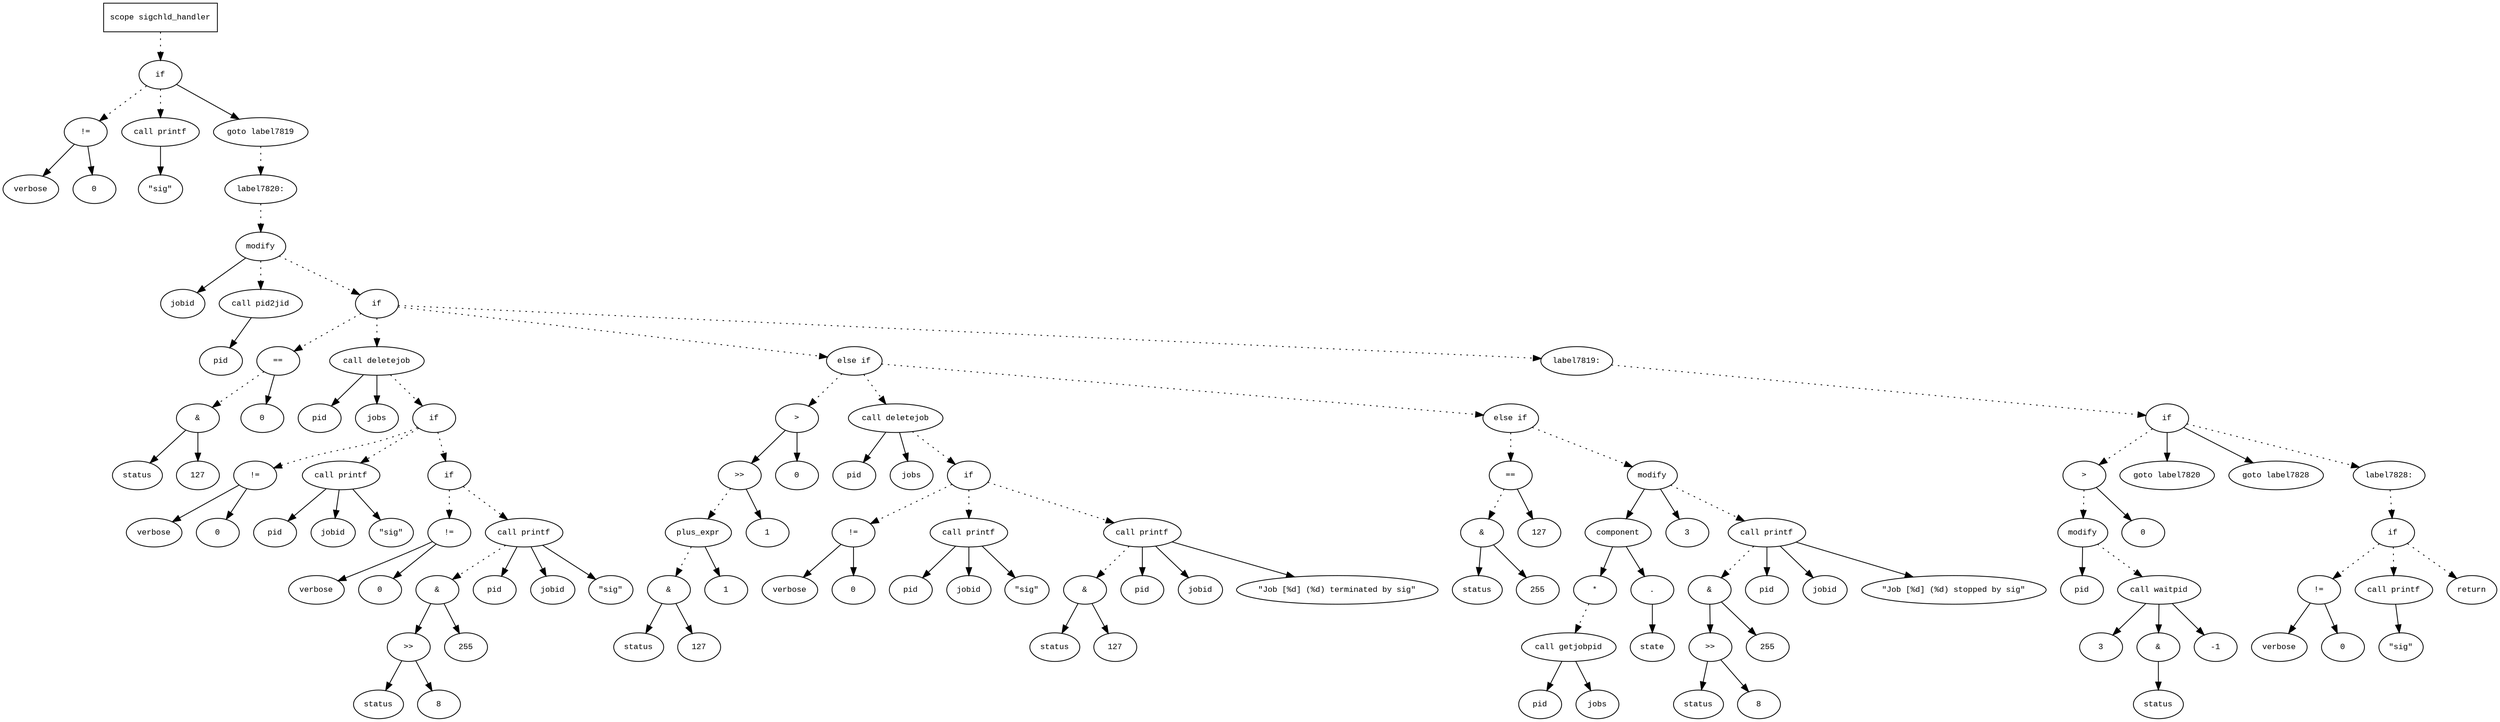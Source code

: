 digraph AST {
  graph [fontname="Times New Roman",fontsize=10];
  node  [fontname="Courier New",fontsize=10];
  edge  [fontname="Times New Roman",fontsize=10];

  node1 [label="scope sigchld_handler",shape=box];
  node2 [label="if",shape=ellipse];
  node1 -> node2 [style=dotted];
  node3 [label="!=",shape=ellipse];
  node4 [label="verbose",shape=ellipse];
  node3 -> node4;
  node5 [label="0",shape=ellipse];
  node3 -> node5;
  node2 -> node3 [style=dotted];
  node6 [label="call printf",shape=ellipse];
  node7 [label="\"sig\"",shape=ellipse];
  node6 -> node7;
  node2 -> node6 [style=dotted];
  node8 [label="goto label7819",shape=ellipse];
  node2 -> node8;
  node9 [label="label7820:",shape=ellipse];
  node8 -> node9 [style=dotted];
  node10 [label="modify",shape=ellipse];
  node11 [label="jobid",shape=ellipse];
  node10 -> node11;
  node12 [label="call pid2jid",shape=ellipse];
  node13 [label="pid",shape=ellipse];
  node12 -> node13;
  node10 -> node12 [style=dotted];
  node9 -> node10 [style=dotted];
  node14 [label="if",shape=ellipse];
  node10 -> node14 [style=dotted];
  node15 [label="==",shape=ellipse];
  node16 [label="&",shape=ellipse];
  node17 [label="status",shape=ellipse];
  node16 -> node17;
  node18 [label="127",shape=ellipse];
  node16 -> node18;
  node15 -> node16 [style=dotted];
  node19 [label="0",shape=ellipse];
  node15 -> node19;
  node14 -> node15 [style=dotted];
  node20 [label="call deletejob",shape=ellipse];
  node21 [label="pid",shape=ellipse];
  node20 -> node21;
  node22 [label="jobs",shape=ellipse];
  node20 -> node22;
  node14 -> node20 [style=dotted];
  node23 [label="if",shape=ellipse];
  node20 -> node23 [style=dotted];
  node24 [label="!=",shape=ellipse];
  node25 [label="verbose",shape=ellipse];
  node24 -> node25;
  node26 [label="0",shape=ellipse];
  node24 -> node26;
  node23 -> node24 [style=dotted];
  node27 [label="call printf",shape=ellipse];
  node28 [label="pid",shape=ellipse];
  node27 -> node28;
  node29 [label="jobid",shape=ellipse];
  node27 -> node29;
  node30 [label="\"sig\"",shape=ellipse];
  node27 -> node30;
  node23 -> node27 [style=dotted];
  node31 [label="if",shape=ellipse];
  node23 -> node31 [style=dotted];
  node32 [label="!=",shape=ellipse];
  node33 [label="verbose",shape=ellipse];
  node32 -> node33;
  node34 [label="0",shape=ellipse];
  node32 -> node34;
  node31 -> node32 [style=dotted];
  node35 [label="call printf",shape=ellipse];
  node36 [label="&",shape=ellipse];
  node37 [label=">>",shape=ellipse];
  node38 [label="status",shape=ellipse];
  node37 -> node38;
  node39 [label="8",shape=ellipse];
  node37 -> node39;
  node36 -> node37;
  node40 [label="255",shape=ellipse];
  node36 -> node40;
  node35 -> node36 [style=dotted];
  node41 [label="pid",shape=ellipse];
  node35 -> node41;
  node42 [label="jobid",shape=ellipse];
  node35 -> node42;
  node43 [label="\"sig\"",shape=ellipse];
  node35 -> node43;
  node31 -> node35 [style=dotted];
  node44 [label="else if",shape=ellipse];
  node14 -> node44 [style=dotted];
  node45 [label=">",shape=ellipse];
  node46 [label=">>",shape=ellipse];
  node47 [label="plus_expr",shape=ellipse];
  node48 [label="&",shape=ellipse];
  node49 [label="status",shape=ellipse];
  node48 -> node49;
  node50 [label="127",shape=ellipse];
  node48 -> node50;
  node47 -> node48 [style=dotted];
  node51 [label="1",shape=ellipse];
  node47 -> node51;
  node46 -> node47 [style=dotted];
  node52 [label="1",shape=ellipse];
  node46 -> node52;
  node45 -> node46;
  node53 [label="0",shape=ellipse];
  node45 -> node53;
  node44 -> node45 [style=dotted];
  node54 [label="call deletejob",shape=ellipse];
  node55 [label="pid",shape=ellipse];
  node54 -> node55;
  node56 [label="jobs",shape=ellipse];
  node54 -> node56;
  node44 -> node54 [style=dotted];
  node57 [label="if",shape=ellipse];
  node54 -> node57 [style=dotted];
  node58 [label="!=",shape=ellipse];
  node59 [label="verbose",shape=ellipse];
  node58 -> node59;
  node60 [label="0",shape=ellipse];
  node58 -> node60;
  node57 -> node58 [style=dotted];
  node61 [label="call printf",shape=ellipse];
  node62 [label="pid",shape=ellipse];
  node61 -> node62;
  node63 [label="jobid",shape=ellipse];
  node61 -> node63;
  node64 [label="\"sig\"",shape=ellipse];
  node61 -> node64;
  node57 -> node61 [style=dotted];
  node65 [label="call printf",shape=ellipse];
  node66 [label="&",shape=ellipse];
  node67 [label="status",shape=ellipse];
  node66 -> node67;
  node68 [label="127",shape=ellipse];
  node66 -> node68;
  node65 -> node66 [style=dotted];
  node69 [label="pid",shape=ellipse];
  node65 -> node69;
  node70 [label="jobid",shape=ellipse];
  node65 -> node70;
  node71 [label="\"Job [%d] (%d) terminated by sig\"",shape=ellipse];
  node65 -> node71;
  node57 -> node65 [style=dotted];
  node72 [label="else if",shape=ellipse];
  node44 -> node72 [style=dotted];
  node73 [label="==",shape=ellipse];
  node74 [label="&",shape=ellipse];
  node75 [label="status",shape=ellipse];
  node74 -> node75;
  node76 [label="255",shape=ellipse];
  node74 -> node76;
  node73 -> node74 [style=dotted];
  node77 [label="127",shape=ellipse];
  node73 -> node77;
  node72 -> node73 [style=dotted];
  node78 [label="modify",shape=ellipse];
  node79 [label="component",shape=ellipse];
  node78 -> node79;
  node80 [label="*",shape=ellipse];
  node81 [label="call getjobpid",shape=ellipse];
  node82 [label="pid",shape=ellipse];
  node81 -> node82;
  node83 [label="jobs",shape=ellipse];
  node81 -> node83;
  node80 -> node81 [style=dotted];
  node79 -> node80;
  node84 [label=".",shape=ellipse];
  node79 -> node84;
  node85 [label="state",shape=ellipse];
  node84 -> node85;
  node86 [label="3",shape=ellipse];
  node78 -> node86;
  node72 -> node78 [style=dotted];
  node87 [label="call printf",shape=ellipse];
  node88 [label="&",shape=ellipse];
  node89 [label=">>",shape=ellipse];
  node90 [label="status",shape=ellipse];
  node89 -> node90;
  node91 [label="8",shape=ellipse];
  node89 -> node91;
  node88 -> node89;
  node92 [label="255",shape=ellipse];
  node88 -> node92;
  node87 -> node88 [style=dotted];
  node93 [label="pid",shape=ellipse];
  node87 -> node93;
  node94 [label="jobid",shape=ellipse];
  node87 -> node94;
  node95 [label="\"Job [%d] (%d) stopped by sig\"",shape=ellipse];
  node87 -> node95;
  node78 -> node87 [style=dotted];
  node96 [label="label7819:",shape=ellipse];
  node14 -> node96 [style=dotted];
  node97 [label="if",shape=ellipse];
  node96 -> node97 [style=dotted];
  node98 [label=">",shape=ellipse];
  node99 [label="modify",shape=ellipse];
  node100 [label="pid",shape=ellipse];
  node99 -> node100;
  node101 [label="call waitpid",shape=ellipse];
  node102 [label="3",shape=ellipse];
  node101 -> node102;
  node103 [label="&",shape=ellipse];
  node101 -> node103;
  node104 [label="status",shape=ellipse];
  node103 -> node104;
  node105 [label="-1",shape=ellipse];
  node101 -> node105;
  node99 -> node101 [style=dotted];
  node98 -> node99 [style=dotted];
  node106 [label="0",shape=ellipse];
  node98 -> node106;
  node97 -> node98 [style=dotted];
  node107 [label="goto label7820",shape=ellipse];
  node97 -> node107;
  node108 [label="goto label7828",shape=ellipse];
  node97 -> node108;
  node109 [label="label7828:",shape=ellipse];
  node97 -> node109 [style=dotted];
  node110 [label="if",shape=ellipse];
  node109 -> node110 [style=dotted];
  node111 [label="!=",shape=ellipse];
  node112 [label="verbose",shape=ellipse];
  node111 -> node112;
  node113 [label="0",shape=ellipse];
  node111 -> node113;
  node110 -> node111 [style=dotted];
  node114 [label="call printf",shape=ellipse];
  node115 [label="\"sig\"",shape=ellipse];
  node114 -> node115;
  node110 -> node114 [style=dotted];
  node116 [label="return",shape=ellipse];
  node110 -> node116 [style=dotted];
} 